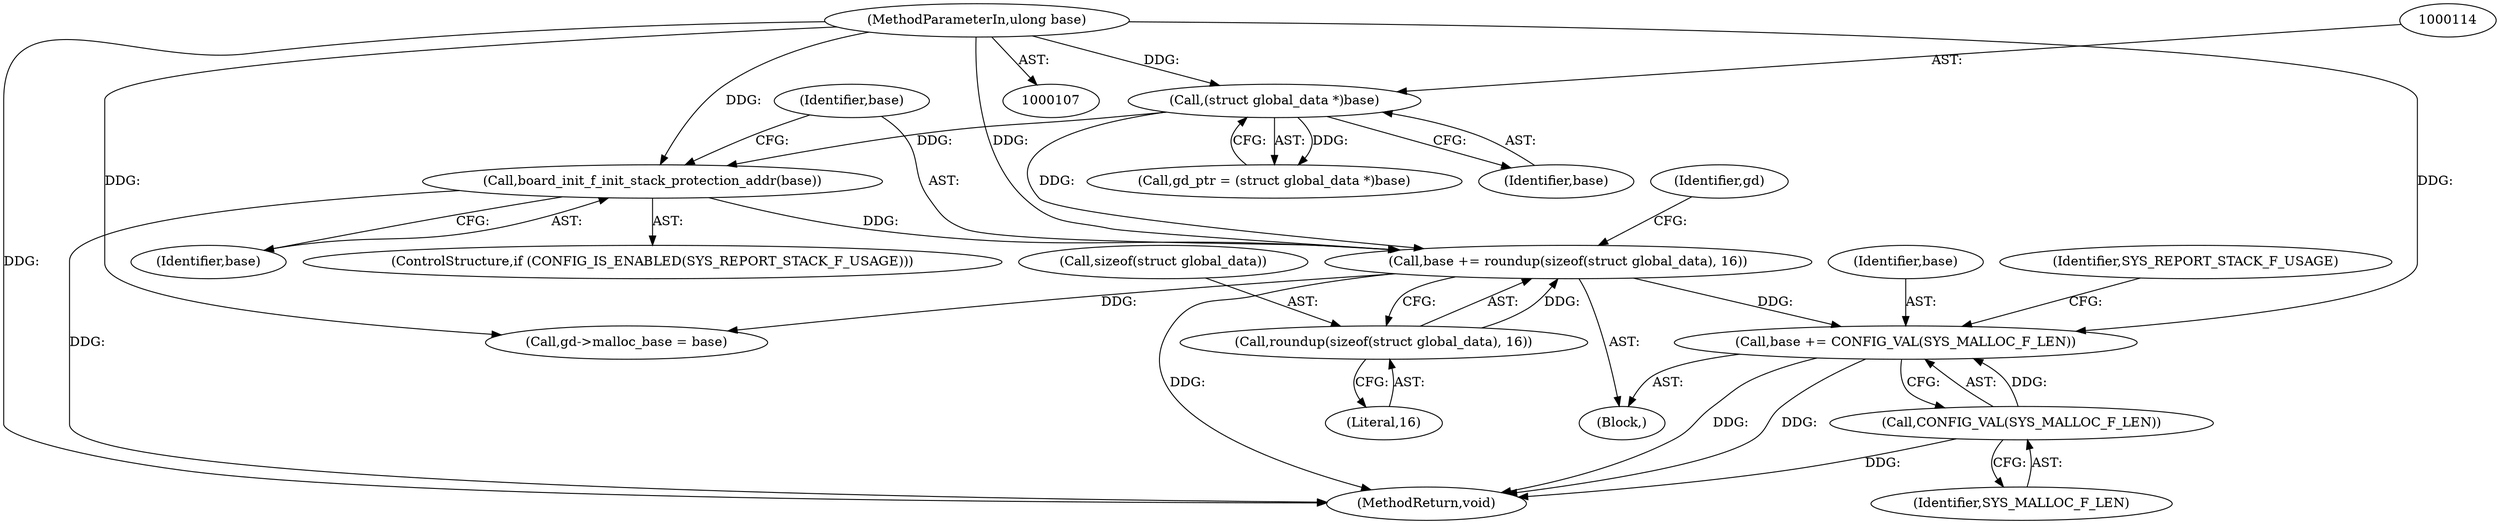 digraph "1_u-boot_master_14@del" {
"1000140" [label="(Call,base += CONFIG_VAL(SYS_MALLOC_F_LEN))"];
"1000142" [label="(Call,CONFIG_VAL(SYS_MALLOC_F_LEN))"];
"1000108" [label="(MethodParameterIn,ulong base)"];
"1000129" [label="(Call,base += roundup(sizeof(struct global_data), 16))"];
"1000131" [label="(Call,roundup(sizeof(struct global_data), 16))"];
"1000113" [label="(Call,(struct global_data *)base)"];
"1000127" [label="(Call,board_init_f_init_stack_protection_addr(base))"];
"1000111" [label="(Call,gd_ptr = (struct global_data *)base)"];
"1000131" [label="(Call,roundup(sizeof(struct global_data), 16))"];
"1000109" [label="(Block,)"];
"1000115" [label="(Identifier,base)"];
"1000128" [label="(Identifier,base)"];
"1000130" [label="(Identifier,base)"];
"1000129" [label="(Call,base += roundup(sizeof(struct global_data), 16))"];
"1000132" [label="(Call,sizeof(struct global_data))"];
"1000124" [label="(ControlStructure,if (CONFIG_IS_ENABLED(SYS_REPORT_STACK_F_USAGE)))"];
"1000140" [label="(Call,base += CONFIG_VAL(SYS_MALLOC_F_LEN))"];
"1000108" [label="(MethodParameterIn,ulong base)"];
"1000134" [label="(Literal,16)"];
"1000137" [label="(Identifier,gd)"];
"1000141" [label="(Identifier,base)"];
"1000142" [label="(Call,CONFIG_VAL(SYS_MALLOC_F_LEN))"];
"1000127" [label="(Call,board_init_f_init_stack_protection_addr(base))"];
"1000135" [label="(Call,gd->malloc_base = base)"];
"1000148" [label="(MethodReturn,void)"];
"1000113" [label="(Call,(struct global_data *)base)"];
"1000146" [label="(Identifier,SYS_REPORT_STACK_F_USAGE)"];
"1000143" [label="(Identifier,SYS_MALLOC_F_LEN)"];
"1000140" -> "1000109"  [label="AST: "];
"1000140" -> "1000142"  [label="CFG: "];
"1000141" -> "1000140"  [label="AST: "];
"1000142" -> "1000140"  [label="AST: "];
"1000146" -> "1000140"  [label="CFG: "];
"1000140" -> "1000148"  [label="DDG: "];
"1000140" -> "1000148"  [label="DDG: "];
"1000142" -> "1000140"  [label="DDG: "];
"1000108" -> "1000140"  [label="DDG: "];
"1000129" -> "1000140"  [label="DDG: "];
"1000142" -> "1000143"  [label="CFG: "];
"1000143" -> "1000142"  [label="AST: "];
"1000142" -> "1000148"  [label="DDG: "];
"1000108" -> "1000107"  [label="AST: "];
"1000108" -> "1000148"  [label="DDG: "];
"1000108" -> "1000113"  [label="DDG: "];
"1000108" -> "1000127"  [label="DDG: "];
"1000108" -> "1000129"  [label="DDG: "];
"1000108" -> "1000135"  [label="DDG: "];
"1000129" -> "1000109"  [label="AST: "];
"1000129" -> "1000131"  [label="CFG: "];
"1000130" -> "1000129"  [label="AST: "];
"1000131" -> "1000129"  [label="AST: "];
"1000137" -> "1000129"  [label="CFG: "];
"1000129" -> "1000148"  [label="DDG: "];
"1000131" -> "1000129"  [label="DDG: "];
"1000113" -> "1000129"  [label="DDG: "];
"1000127" -> "1000129"  [label="DDG: "];
"1000129" -> "1000135"  [label="DDG: "];
"1000131" -> "1000134"  [label="CFG: "];
"1000132" -> "1000131"  [label="AST: "];
"1000134" -> "1000131"  [label="AST: "];
"1000113" -> "1000111"  [label="AST: "];
"1000113" -> "1000115"  [label="CFG: "];
"1000114" -> "1000113"  [label="AST: "];
"1000115" -> "1000113"  [label="AST: "];
"1000111" -> "1000113"  [label="CFG: "];
"1000113" -> "1000111"  [label="DDG: "];
"1000113" -> "1000127"  [label="DDG: "];
"1000127" -> "1000124"  [label="AST: "];
"1000127" -> "1000128"  [label="CFG: "];
"1000128" -> "1000127"  [label="AST: "];
"1000130" -> "1000127"  [label="CFG: "];
"1000127" -> "1000148"  [label="DDG: "];
}

